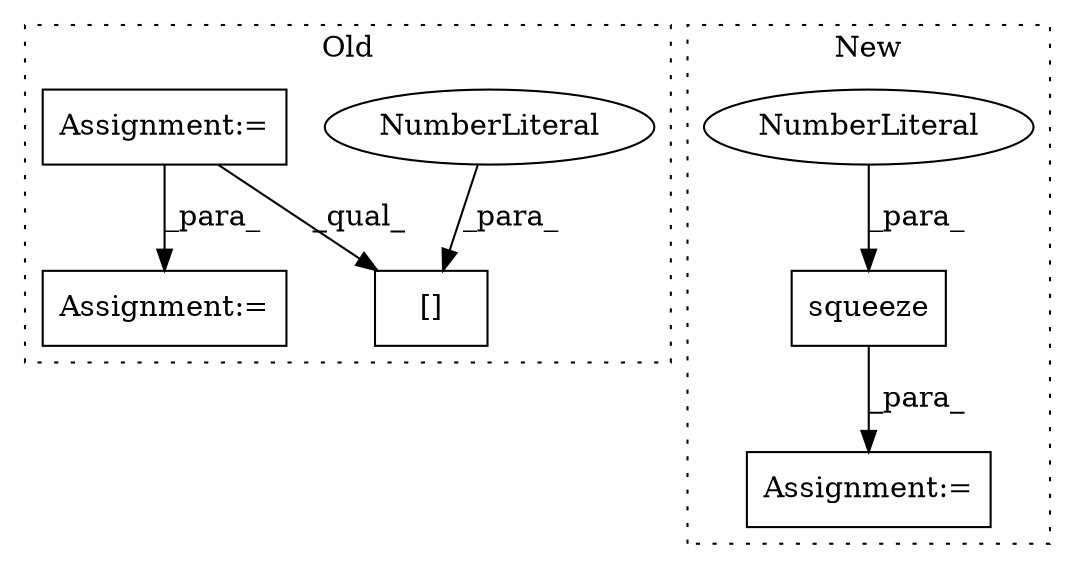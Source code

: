 digraph G {
subgraph cluster0 {
1 [label="[]" a="2" s="6969,6972" l="2,1" shape="box"];
4 [label="NumberLiteral" a="34" s="6971" l="1" shape="ellipse"];
5 [label="Assignment:=" a="7" s="6754,6849" l="53,2" shape="box"];
6 [label="Assignment:=" a="7" s="7051" l="1" shape="box"];
label = "Old";
style="dotted";
}
subgraph cluster1 {
2 [label="squeeze" a="32" s="5655,5664" l="8,1" shape="box"];
3 [label="Assignment:=" a="7" s="5648" l="1" shape="box"];
7 [label="NumberLiteral" a="34" s="5663" l="1" shape="ellipse"];
label = "New";
style="dotted";
}
2 -> 3 [label="_para_"];
4 -> 1 [label="_para_"];
5 -> 1 [label="_qual_"];
5 -> 6 [label="_para_"];
7 -> 2 [label="_para_"];
}